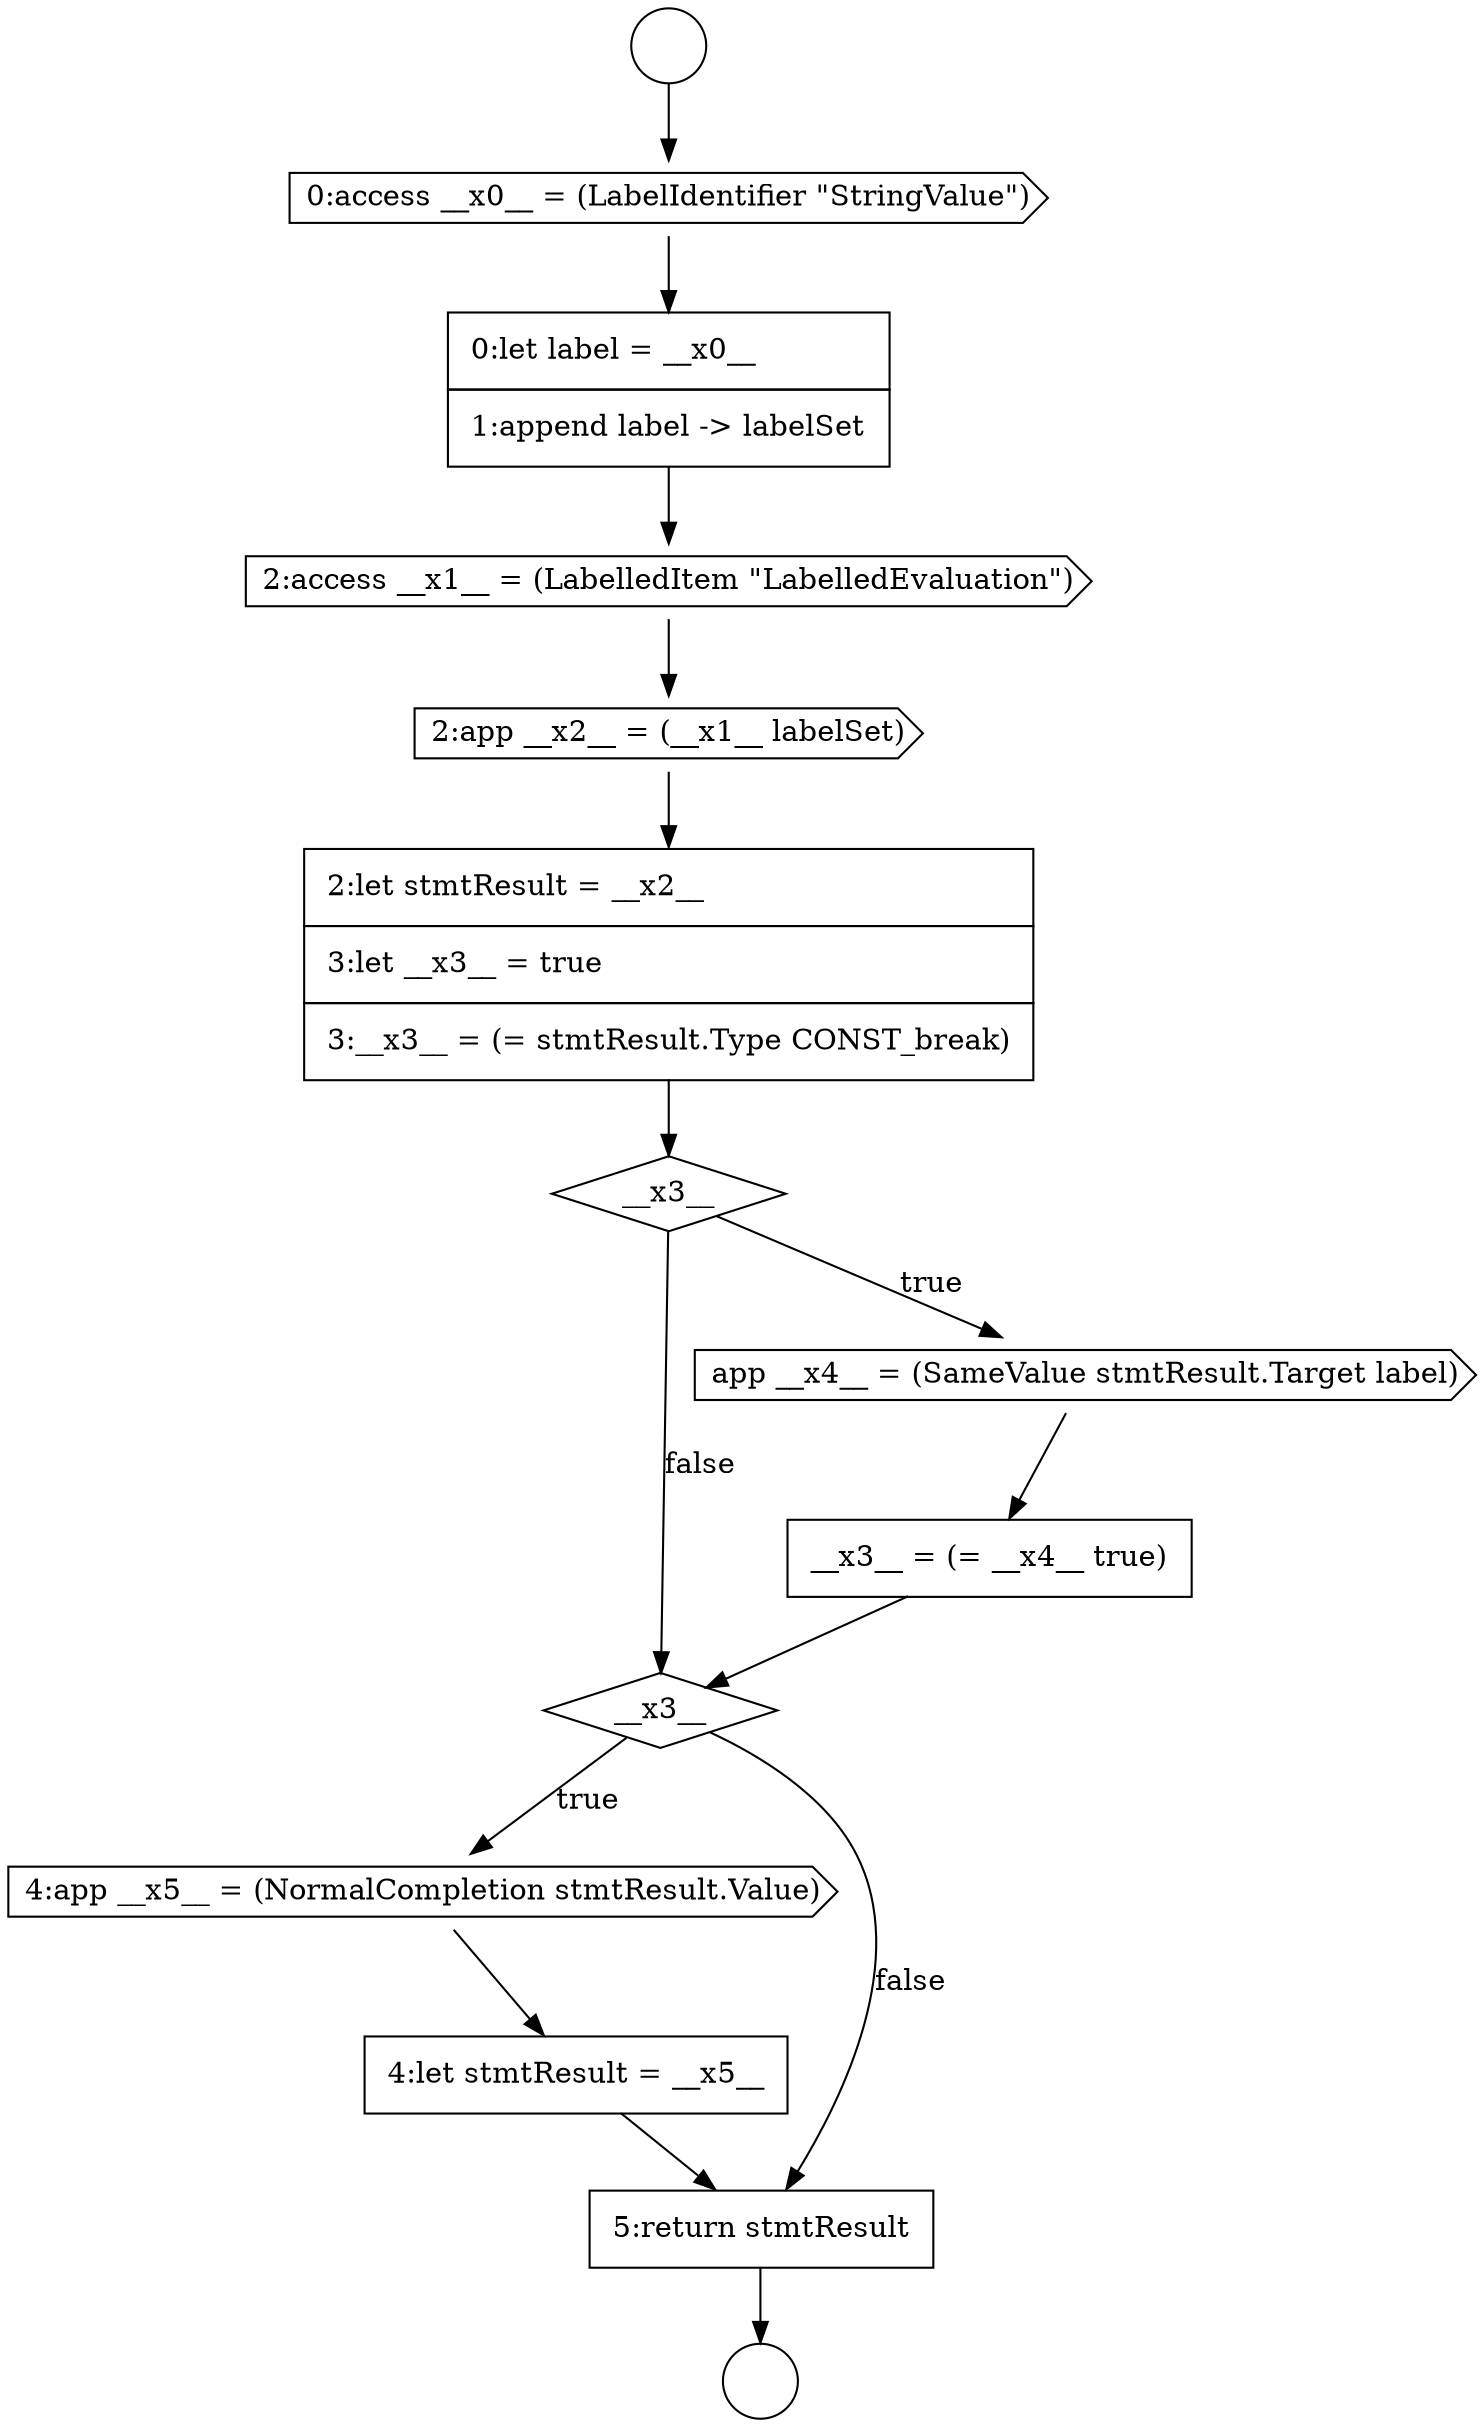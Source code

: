 digraph {
  node7499 [shape=diamond, label=<<font color="black">__x3__</font>> color="black" fillcolor="white" style=filled]
  node7496 [shape=diamond, label=<<font color="black">__x3__</font>> color="black" fillcolor="white" style=filled]
  node7500 [shape=cds, label=<<font color="black">4:app __x5__ = (NormalCompletion stmtResult.Value)</font>> color="black" fillcolor="white" style=filled]
  node7492 [shape=none, margin=0, label=<<font color="black">
    <table border="0" cellborder="1" cellspacing="0" cellpadding="10">
      <tr><td align="left">0:let label = __x0__</td></tr>
      <tr><td align="left">1:append label -&gt; labelSet</td></tr>
    </table>
  </font>> color="black" fillcolor="white" style=filled]
  node7501 [shape=none, margin=0, label=<<font color="black">
    <table border="0" cellborder="1" cellspacing="0" cellpadding="10">
      <tr><td align="left">4:let stmtResult = __x5__</td></tr>
    </table>
  </font>> color="black" fillcolor="white" style=filled]
  node7495 [shape=none, margin=0, label=<<font color="black">
    <table border="0" cellborder="1" cellspacing="0" cellpadding="10">
      <tr><td align="left">2:let stmtResult = __x2__</td></tr>
      <tr><td align="left">3:let __x3__ = true</td></tr>
      <tr><td align="left">3:__x3__ = (= stmtResult.Type CONST_break)</td></tr>
    </table>
  </font>> color="black" fillcolor="white" style=filled]
  node7491 [shape=cds, label=<<font color="black">0:access __x0__ = (LabelIdentifier &quot;StringValue&quot;)</font>> color="black" fillcolor="white" style=filled]
  node7497 [shape=cds, label=<<font color="black">app __x4__ = (SameValue stmtResult.Target label)</font>> color="black" fillcolor="white" style=filled]
  node7502 [shape=none, margin=0, label=<<font color="black">
    <table border="0" cellborder="1" cellspacing="0" cellpadding="10">
      <tr><td align="left">5:return stmtResult</td></tr>
    </table>
  </font>> color="black" fillcolor="white" style=filled]
  node7490 [shape=circle label=" " color="black" fillcolor="white" style=filled]
  node7494 [shape=cds, label=<<font color="black">2:app __x2__ = (__x1__ labelSet)</font>> color="black" fillcolor="white" style=filled]
  node7498 [shape=none, margin=0, label=<<font color="black">
    <table border="0" cellborder="1" cellspacing="0" cellpadding="10">
      <tr><td align="left">__x3__ = (= __x4__ true)</td></tr>
    </table>
  </font>> color="black" fillcolor="white" style=filled]
  node7489 [shape=circle label=" " color="black" fillcolor="white" style=filled]
  node7493 [shape=cds, label=<<font color="black">2:access __x1__ = (LabelledItem &quot;LabelledEvaluation&quot;)</font>> color="black" fillcolor="white" style=filled]
  node7500 -> node7501 [ color="black"]
  node7496 -> node7497 [label=<<font color="black">true</font>> color="black"]
  node7496 -> node7499 [label=<<font color="black">false</font>> color="black"]
  node7489 -> node7491 [ color="black"]
  node7494 -> node7495 [ color="black"]
  node7497 -> node7498 [ color="black"]
  node7493 -> node7494 [ color="black"]
  node7492 -> node7493 [ color="black"]
  node7491 -> node7492 [ color="black"]
  node7499 -> node7500 [label=<<font color="black">true</font>> color="black"]
  node7499 -> node7502 [label=<<font color="black">false</font>> color="black"]
  node7501 -> node7502 [ color="black"]
  node7502 -> node7490 [ color="black"]
  node7498 -> node7499 [ color="black"]
  node7495 -> node7496 [ color="black"]
}
